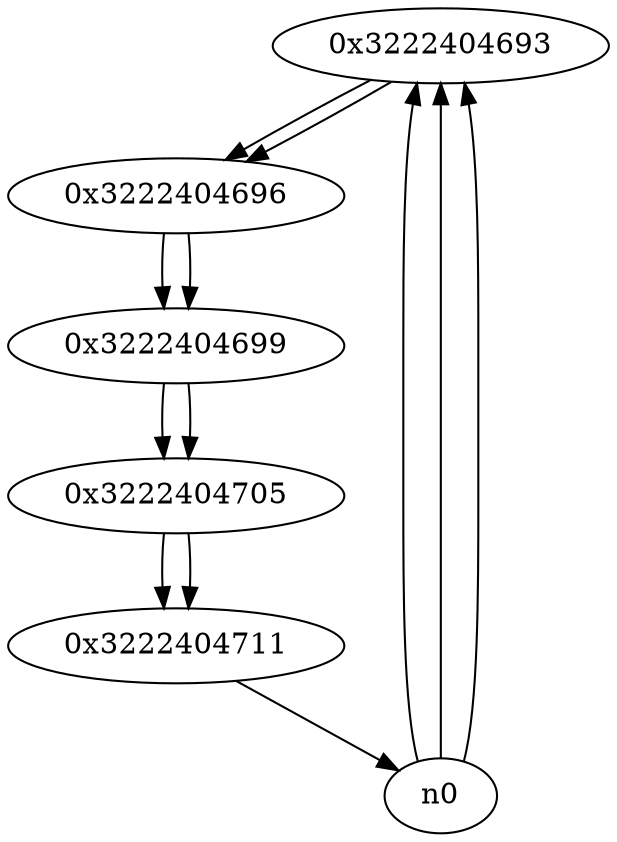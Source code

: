 digraph G{
/* nodes */
  n1 [label="0x3222404693"]
  n2 [label="0x3222404696"]
  n3 [label="0x3222404699"]
  n4 [label="0x3222404705"]
  n5 [label="0x3222404711"]
/* edges */
n1 -> n2;
n0 -> n1;
n0 -> n1;
n0 -> n1;
n2 -> n3;
n1 -> n2;
n3 -> n4;
n2 -> n3;
n4 -> n5;
n3 -> n4;
n5 -> n0;
n4 -> n5;
}

